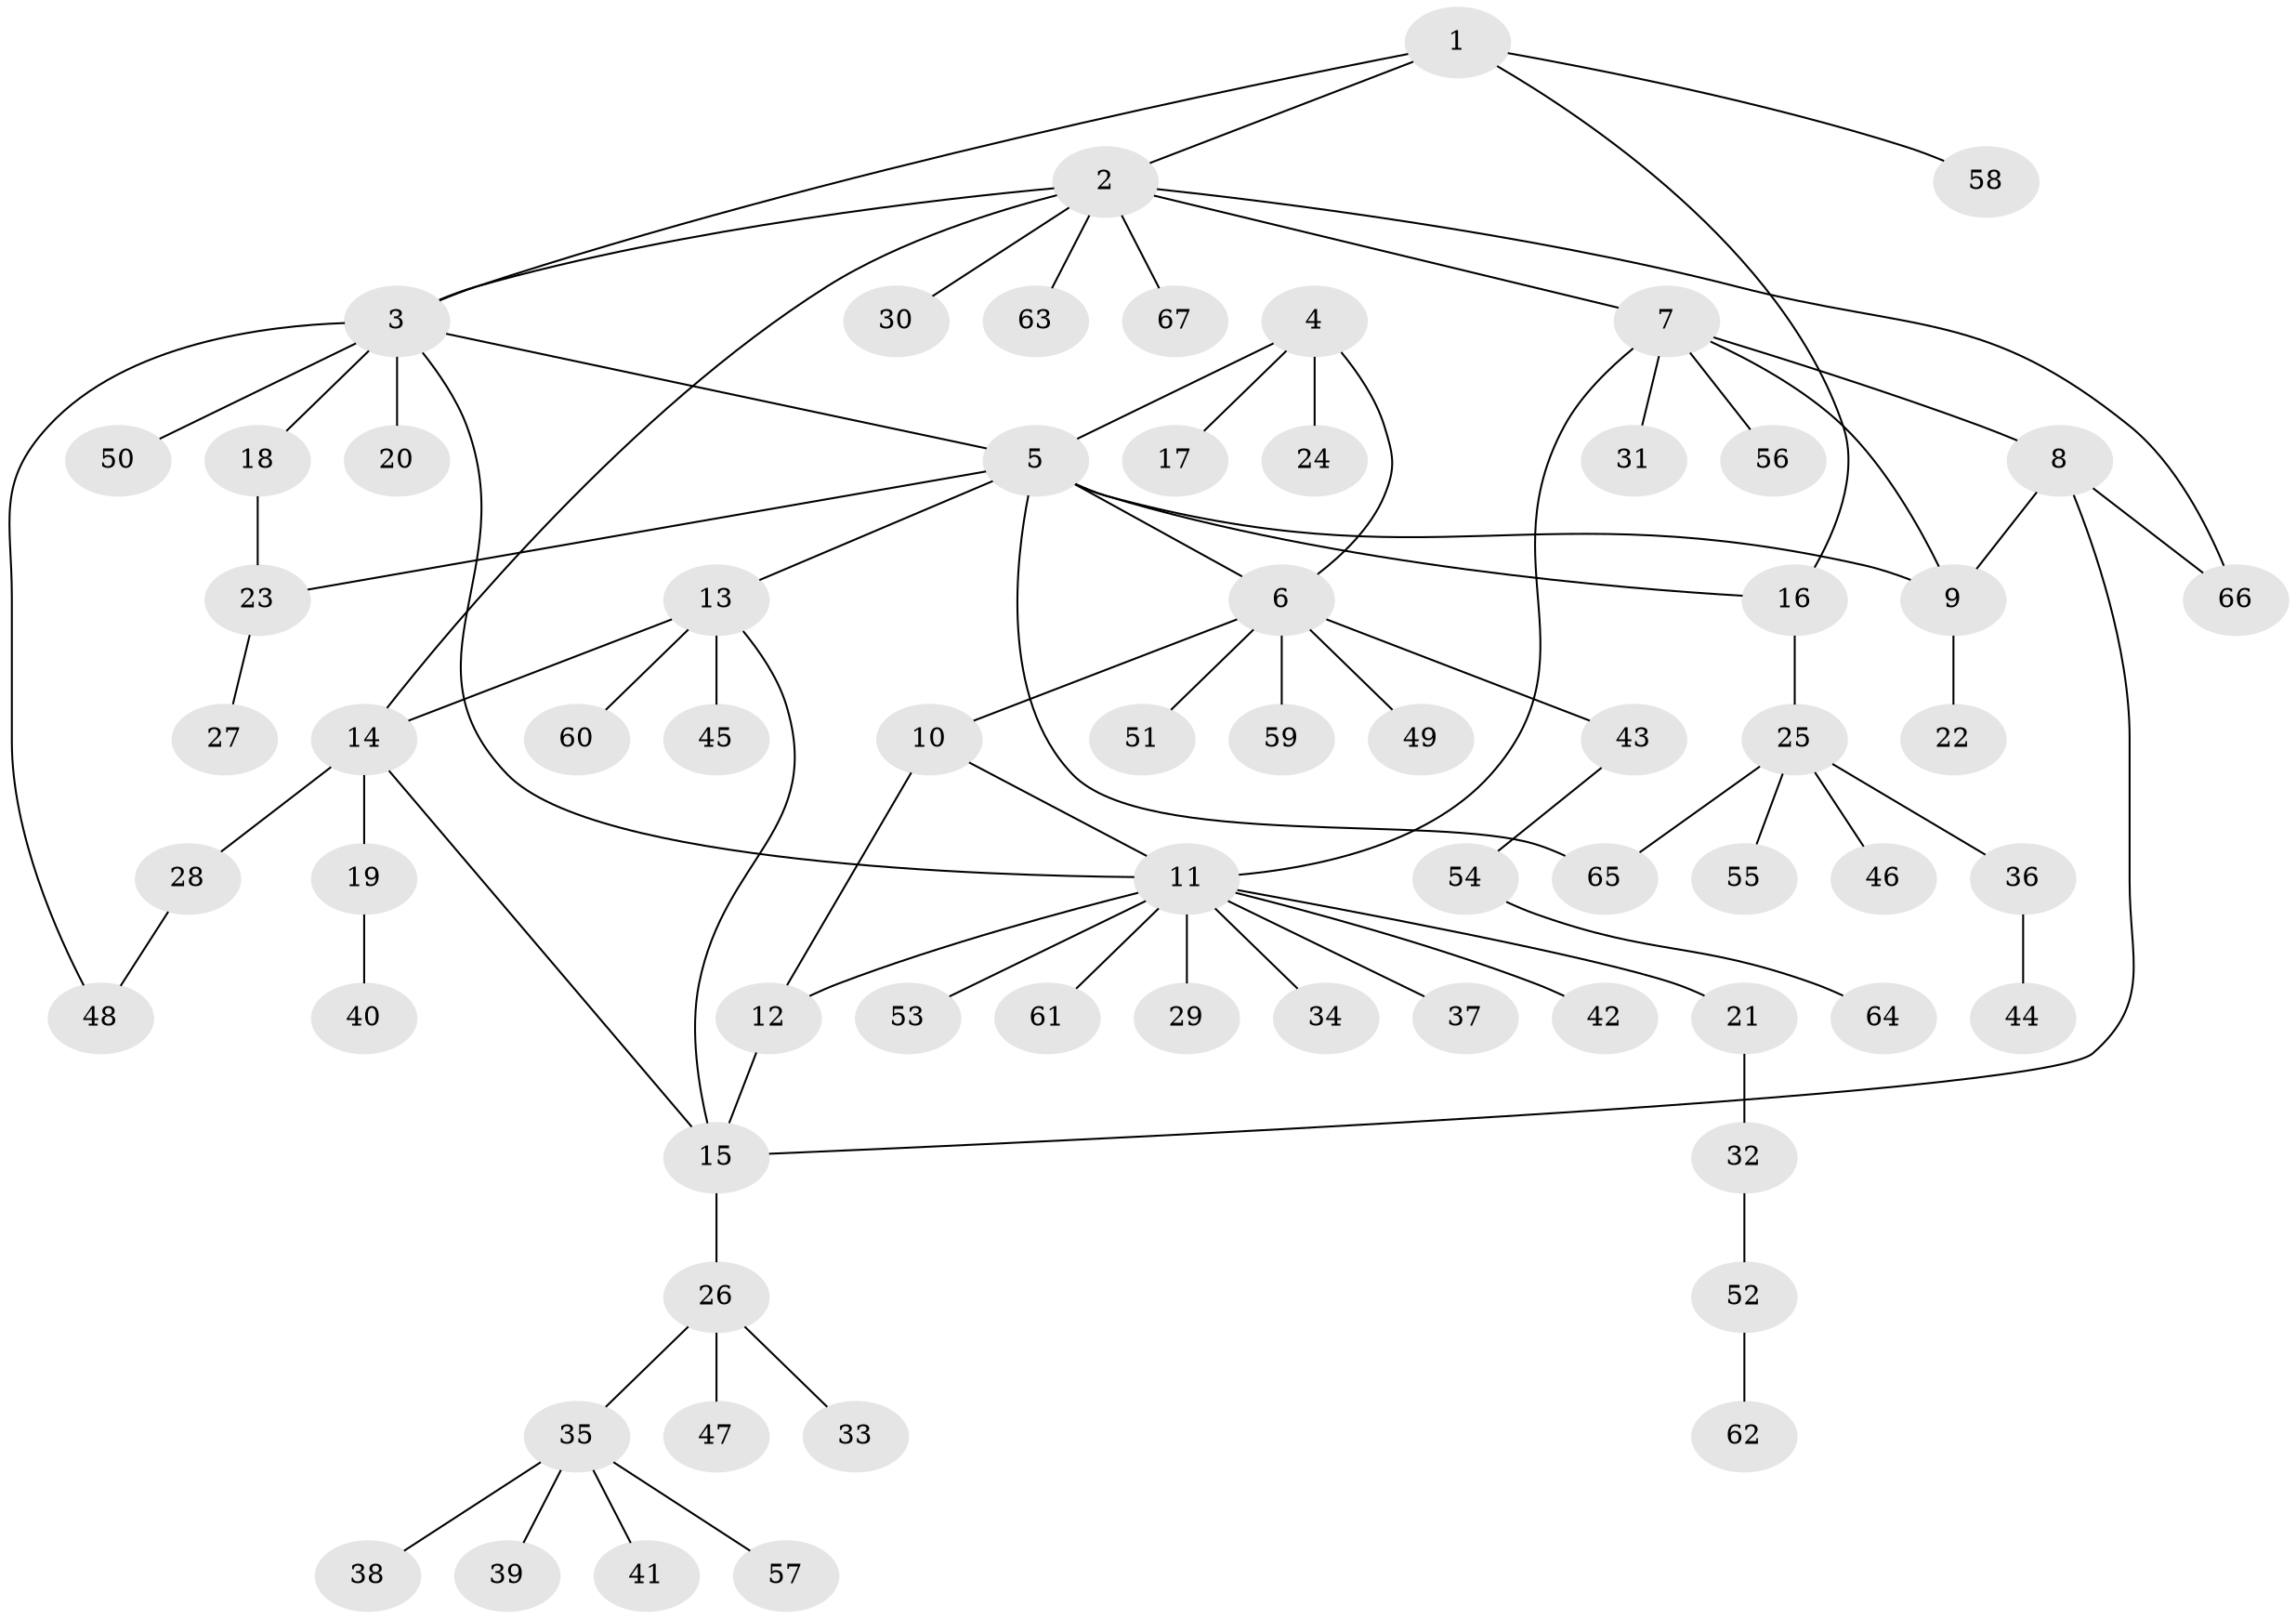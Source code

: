 // coarse degree distribution, {3: 0.2413793103448276, 7: 0.06896551724137931, 5: 0.10344827586206896, 4: 0.10344827586206896, 1: 0.3448275862068966, 2: 0.13793103448275862}
// Generated by graph-tools (version 1.1) at 2025/52/03/04/25 22:52:36]
// undirected, 67 vertices, 82 edges
graph export_dot {
  node [color=gray90,style=filled];
  1;
  2;
  3;
  4;
  5;
  6;
  7;
  8;
  9;
  10;
  11;
  12;
  13;
  14;
  15;
  16;
  17;
  18;
  19;
  20;
  21;
  22;
  23;
  24;
  25;
  26;
  27;
  28;
  29;
  30;
  31;
  32;
  33;
  34;
  35;
  36;
  37;
  38;
  39;
  40;
  41;
  42;
  43;
  44;
  45;
  46;
  47;
  48;
  49;
  50;
  51;
  52;
  53;
  54;
  55;
  56;
  57;
  58;
  59;
  60;
  61;
  62;
  63;
  64;
  65;
  66;
  67;
  1 -- 2;
  1 -- 3;
  1 -- 16;
  1 -- 58;
  2 -- 3;
  2 -- 7;
  2 -- 14;
  2 -- 30;
  2 -- 63;
  2 -- 66;
  2 -- 67;
  3 -- 5;
  3 -- 11;
  3 -- 18;
  3 -- 20;
  3 -- 48;
  3 -- 50;
  4 -- 5;
  4 -- 6;
  4 -- 17;
  4 -- 24;
  5 -- 6;
  5 -- 9;
  5 -- 13;
  5 -- 16;
  5 -- 23;
  5 -- 65;
  6 -- 10;
  6 -- 43;
  6 -- 49;
  6 -- 51;
  6 -- 59;
  7 -- 8;
  7 -- 9;
  7 -- 11;
  7 -- 31;
  7 -- 56;
  8 -- 9;
  8 -- 15;
  8 -- 66;
  9 -- 22;
  10 -- 11;
  10 -- 12;
  11 -- 12;
  11 -- 21;
  11 -- 29;
  11 -- 34;
  11 -- 37;
  11 -- 42;
  11 -- 53;
  11 -- 61;
  12 -- 15;
  13 -- 14;
  13 -- 15;
  13 -- 45;
  13 -- 60;
  14 -- 15;
  14 -- 19;
  14 -- 28;
  15 -- 26;
  16 -- 25;
  18 -- 23;
  19 -- 40;
  21 -- 32;
  23 -- 27;
  25 -- 36;
  25 -- 46;
  25 -- 55;
  25 -- 65;
  26 -- 33;
  26 -- 35;
  26 -- 47;
  28 -- 48;
  32 -- 52;
  35 -- 38;
  35 -- 39;
  35 -- 41;
  35 -- 57;
  36 -- 44;
  43 -- 54;
  52 -- 62;
  54 -- 64;
}
